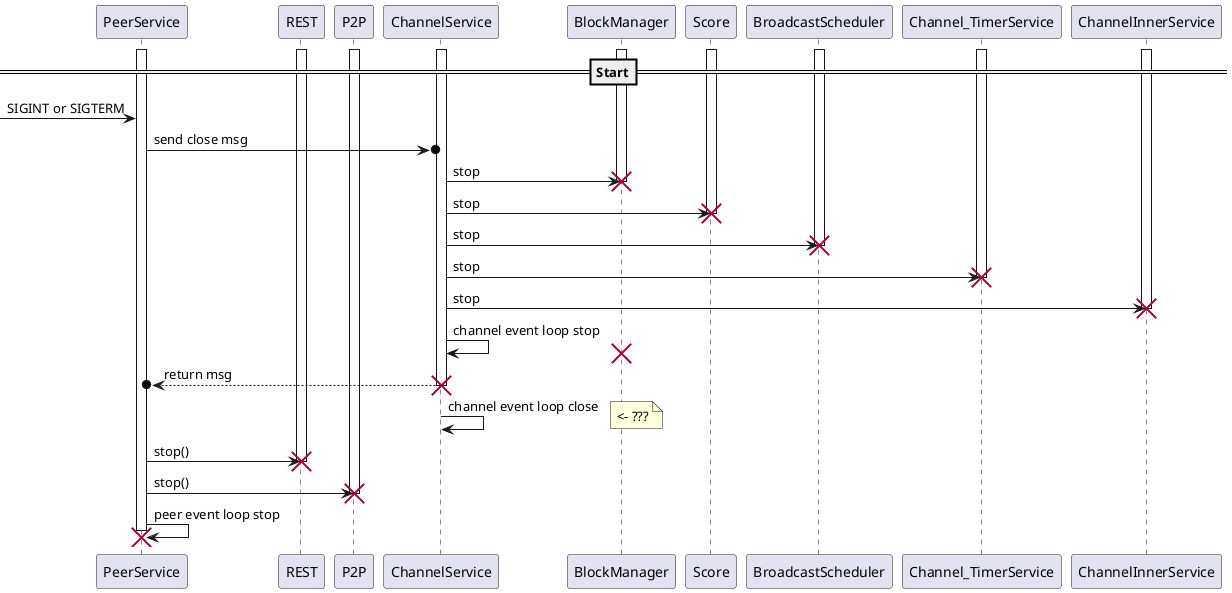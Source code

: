 @startuml
participant PeerService as peer
participant REST as rest
participant P2P as outer

participant ChannelService as channel
participant BlockManager as block_manager
participant Score as score
participant BroadcastScheduler as broadcaster
participant Channel_TimerService as channel_timer
participant ChannelInnerService as channel_inner


' Relations
==Start==
activate peer
activate rest
activate outer
activate channel
activate block_manager
activate score
activate broadcaster
activate channel_timer
activate channel_inner

[-> peer: SIGINT or SIGTERM
peer ->o channel: send close msg
channel -> block_manager: stop
destroy block_manager
channel -> score: stop
destroy score
channel -> broadcaster: stop
destroy broadcaster
channel -> channel_timer: stop
destroy channel_timer
channel -> channel_inner: stop
destroy channel_inner
channel -> channel: channel event loop stop
destroy block_manager
channel -->o peer: return msg
destroy channel
channel -> channel: channel event loop close
note right: <- ???

peer -> rest: stop()
destroy rest
peer -> outer: stop()
destroy outer

peer -> peer: peer event loop stop
destroy peer

@enduml